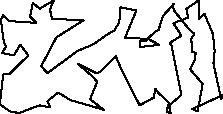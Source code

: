 unitsize(0.001cm);
// 24551.9
draw((3477,949)--(3479,1023));
draw((3479,1023)--(3502,1067));
draw((3502,1067)--(3430,1088));
draw((3430,1088)--(3423,1241));
draw((3423,1241)--(3404,1307));
draw((3404,1307)--(3468,1404));
draw((3468,1404)--(3364,1498));
draw((3364,1498)--(3105,1823));
draw((3105,1823)--(3083,1938));
draw((3083,1938)--(3104,1931));
draw((3104,1931)--(2916,1724));
draw((2916,1724)--(2835,1472));
draw((2835,1472)--(2790,1457));
draw((2790,1457)--(2609,1286));
draw((2609,1286)--(2502,1274));
draw((2502,1274)--(2503,1172));
draw((2503,1172)--(2849,1214));
draw((2849,1214)--(2643,1320));
draw((2643,1320)--(2243,1332));
draw((2243,1332)--(2445,1820));
draw((2445,1820)--(2164,1874));
draw((2164,1874)--(2143,1611));
draw((2143,1611)--(2053,1461));
draw((2053,1461)--(1937,1400));
draw((1937,1400)--(1689,1223));
draw((1689,1223)--(1398,1100));
draw((1398,1100)--(1086,868));
draw((1086,868)--(878,715));
draw((878,715)--(765,833));
draw((765,833)--(1034,1344));
draw((1034,1344)--(1513,1646));
draw((1513,1646)--(958,1670));
draw((958,1670)--(920,1835));
draw((920,1835)--(989,1997));
draw((989,1997)--(739,1850));
draw((739,1850)--(618,1953));
draw((618,1953)--(571,1711));
draw((571,1711)--(678,1599));
draw((678,1599)--(198,1632));
draw((198,1632)--(91,1732));
draw((91,1732)--(53,1657));
draw((53,1657)--(106,1267));
draw((106,1267)--(144,1185));
draw((144,1185)--(78,1066));
draw((78,1066)--(285,1029));
draw((285,1029)--(397,1217));
draw((397,1217)--(538,1023));
draw((538,1023)--(382,872));
draw((382,872)--(201,693));
draw((201,693)--(96,691));
draw((96,691)--(48,267));
draw((48,267)--(48,154));
draw((48,154)--(217,38));
draw((217,38)--(374,9));
draw((374,9)--(640,110));
draw((640,110)--(741,146));
draw((741,146)--(923,108));
draw((923,108)--(876,220));
draw((876,220)--(1067,371));
draw((1067,371)--(1280,237));
draw((1280,237)--(1782,93));
draw((1782,93)--(1878,59));
draw((1878,59)--(1628,253));
draw((1628,253)--(1754,559));
draw((1754,559)--(1668,658));
draw((1668,658)--(1419,872));
draw((1419,872)--(1741,712));
draw((1741,712)--(1806,733));
draw((1806,733)--(2081,1011));
draw((2081,1011)--(2186,766));
draw((2186,766)--(2502,146));
draw((2502,146)--(2753,283));
draw((2753,283)--(2779,435));
draw((2779,435)--(2823,376));
draw((2823,376)--(3019,189));
draw((3019,189)--(2977,39));
draw((2977,39)--(3048,1));
draw((3048,1)--(3035,152));
draw((3035,152)--(3232,324));
draw((3232,324)--(3230,380));
draw((3230,380)--(3061,1211));
draw((3061,1211)--(3029,1242));
draw((3029,1242)--(3239,1376));
draw((3239,1376)--(3098,1594));
draw((3098,1594)--(3359,1693));
draw((3359,1693)--(3326,1846));
draw((3326,1846)--(3548,1999));
draw((3548,1999)--(3551,1673));
draw((3551,1673)--(3646,1758));
draw((3646,1758)--(3702,1624));
draw((3702,1624)--(3796,1401));
draw((3796,1401)--(3825,1101));
draw((3825,1101)--(3803,886));
draw((3803,886)--(3941,258));
draw((3941,258)--(3972,329));
draw((3972,329)--(3431,78));
draw((3431,78)--(3527,41));
draw((3527,41)--(3613,523));
draw((3613,523)--(3393,782));
draw((3393,782)--(3477,949));
